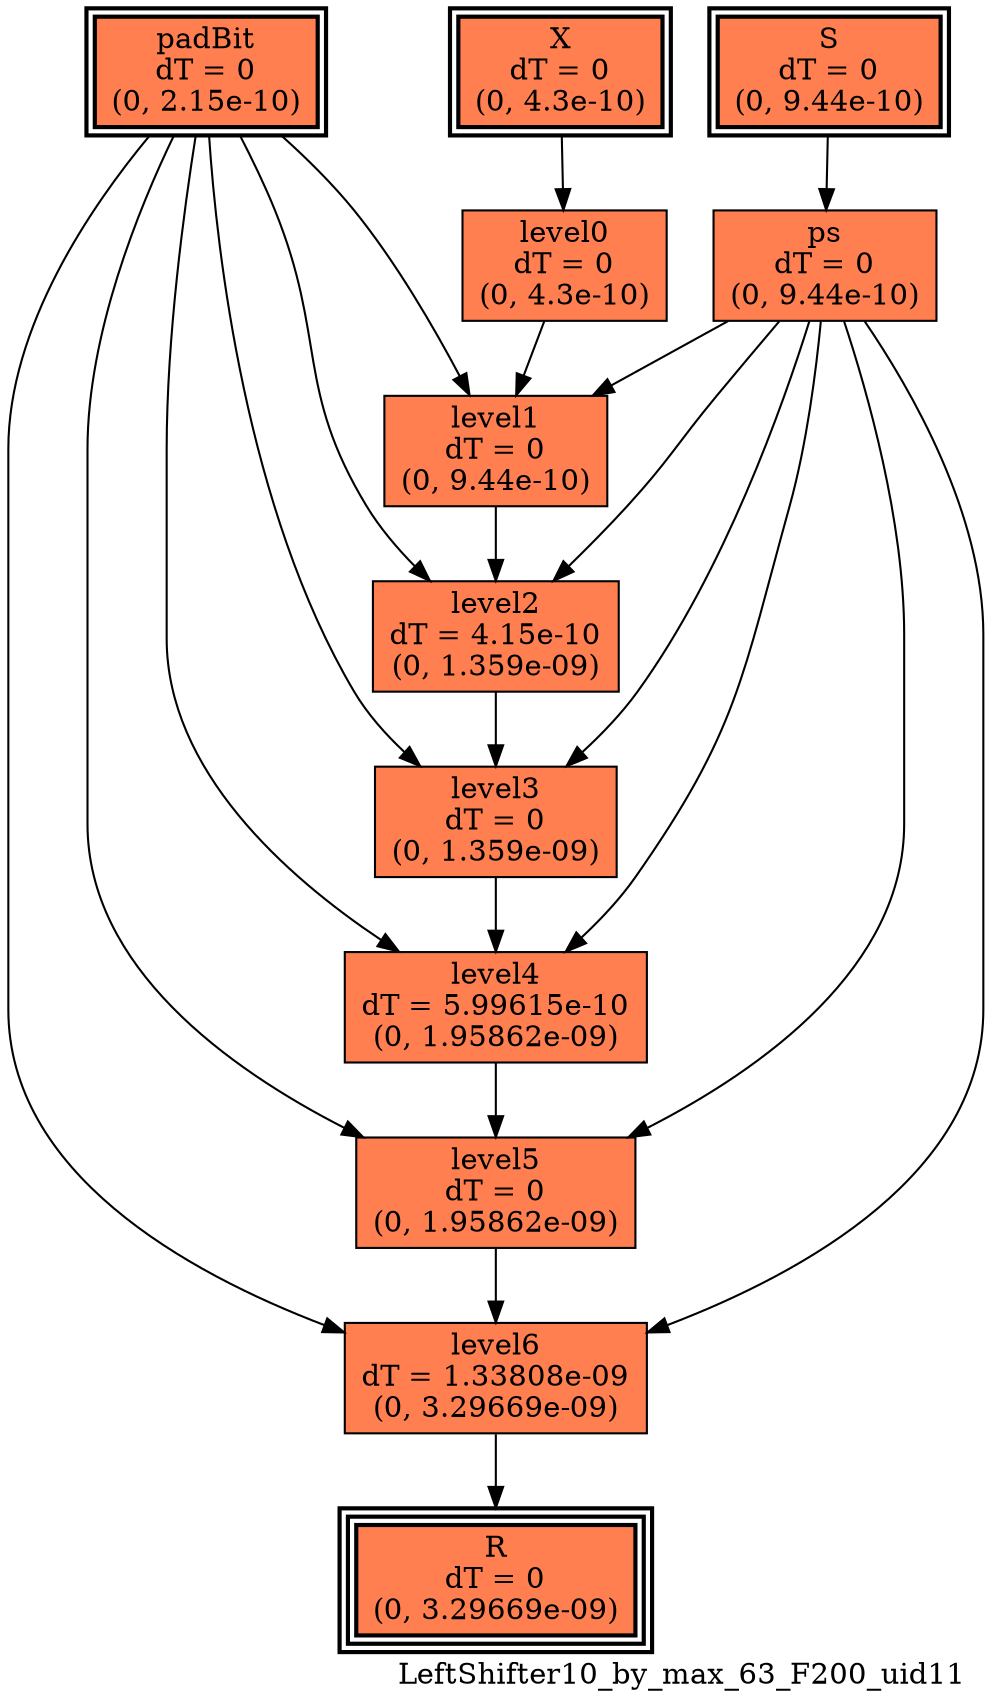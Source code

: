 digraph LeftShifter10_by_max_63_F200_uid11
{
	//graph drawing options
	label=LeftShifter10_by_max_63_F200_uid11;
	labelloc=bottom;
	labeljust=right;
	ratio=auto;
	nodesep=0.25;
	ranksep=0.5;

	//input/output signals of operator LeftShifter10_by_max_63_F200_uid11
	X__LeftShifter10_by_max_63_F200_uid11 [ label="X\ndT = 0\n(0, 4.3e-10)", shape=box, color=black, style="bold, filled", fillcolor=coral, peripheries=2 ];
	S__LeftShifter10_by_max_63_F200_uid11 [ label="S\ndT = 0\n(0, 9.44e-10)", shape=box, color=black, style="bold, filled", fillcolor=coral, peripheries=2 ];
	padBit__LeftShifter10_by_max_63_F200_uid11 [ label="padBit\ndT = 0\n(0, 2.15e-10)", shape=box, color=black, style="bold, filled", fillcolor=coral, peripheries=2 ];
	R__LeftShifter10_by_max_63_F200_uid11 [ label="R\ndT = 0\n(0, 3.29669e-09)", shape=box, color=black, style="bold, filled", fillcolor=coral, peripheries=3 ];
	{rank=same X__LeftShifter10_by_max_63_F200_uid11, S__LeftShifter10_by_max_63_F200_uid11, padBit__LeftShifter10_by_max_63_F200_uid11};
	{rank=same R__LeftShifter10_by_max_63_F200_uid11};
	//internal signals of operator LeftShifter10_by_max_63_F200_uid11
	ps__LeftShifter10_by_max_63_F200_uid11 [ label="ps\ndT = 0\n(0, 9.44e-10)", shape=box, color=black, style=filled, fillcolor=coral, peripheries=1 ];
	level0__LeftShifter10_by_max_63_F200_uid11 [ label="level0\ndT = 0\n(0, 4.3e-10)", shape=box, color=black, style=filled, fillcolor=coral, peripheries=1 ];
	level1__LeftShifter10_by_max_63_F200_uid11 [ label="level1\ndT = 0\n(0, 9.44e-10)", shape=box, color=black, style=filled, fillcolor=coral, peripheries=1 ];
	level2__LeftShifter10_by_max_63_F200_uid11 [ label="level2\ndT = 4.15e-10\n(0, 1.359e-09)", shape=box, color=black, style=filled, fillcolor=coral, peripheries=1 ];
	level3__LeftShifter10_by_max_63_F200_uid11 [ label="level3\ndT = 0\n(0, 1.359e-09)", shape=box, color=black, style=filled, fillcolor=coral, peripheries=1 ];
	level4__LeftShifter10_by_max_63_F200_uid11 [ label="level4\ndT = 5.99615e-10\n(0, 1.95862e-09)", shape=box, color=black, style=filled, fillcolor=coral, peripheries=1 ];
	level5__LeftShifter10_by_max_63_F200_uid11 [ label="level5\ndT = 0\n(0, 1.95862e-09)", shape=box, color=black, style=filled, fillcolor=coral, peripheries=1 ];
	level6__LeftShifter10_by_max_63_F200_uid11 [ label="level6\ndT = 1.33808e-09\n(0, 3.29669e-09)", shape=box, color=black, style=filled, fillcolor=coral, peripheries=1 ];

	//subcomponents of operator LeftShifter10_by_max_63_F200_uid11

	//input and internal signal connections of operator LeftShifter10_by_max_63_F200_uid11
	X__LeftShifter10_by_max_63_F200_uid11 -> level0__LeftShifter10_by_max_63_F200_uid11 [ arrowhead=normal, arrowsize=1.0, arrowtail=normal, color=black, dir=forward  ];
	S__LeftShifter10_by_max_63_F200_uid11 -> ps__LeftShifter10_by_max_63_F200_uid11 [ arrowhead=normal, arrowsize=1.0, arrowtail=normal, color=black, dir=forward  ];
	padBit__LeftShifter10_by_max_63_F200_uid11 -> level1__LeftShifter10_by_max_63_F200_uid11 [ arrowhead=normal, arrowsize=1.0, arrowtail=normal, color=black, dir=forward  ];
	padBit__LeftShifter10_by_max_63_F200_uid11 -> level2__LeftShifter10_by_max_63_F200_uid11 [ arrowhead=normal, arrowsize=1.0, arrowtail=normal, color=black, dir=forward  ];
	padBit__LeftShifter10_by_max_63_F200_uid11 -> level3__LeftShifter10_by_max_63_F200_uid11 [ arrowhead=normal, arrowsize=1.0, arrowtail=normal, color=black, dir=forward  ];
	padBit__LeftShifter10_by_max_63_F200_uid11 -> level4__LeftShifter10_by_max_63_F200_uid11 [ arrowhead=normal, arrowsize=1.0, arrowtail=normal, color=black, dir=forward  ];
	padBit__LeftShifter10_by_max_63_F200_uid11 -> level5__LeftShifter10_by_max_63_F200_uid11 [ arrowhead=normal, arrowsize=1.0, arrowtail=normal, color=black, dir=forward  ];
	padBit__LeftShifter10_by_max_63_F200_uid11 -> level6__LeftShifter10_by_max_63_F200_uid11 [ arrowhead=normal, arrowsize=1.0, arrowtail=normal, color=black, dir=forward  ];
	ps__LeftShifter10_by_max_63_F200_uid11 -> level1__LeftShifter10_by_max_63_F200_uid11 [ arrowhead=normal, arrowsize=1.0, arrowtail=normal, color=black, dir=forward  ];
	ps__LeftShifter10_by_max_63_F200_uid11 -> level2__LeftShifter10_by_max_63_F200_uid11 [ arrowhead=normal, arrowsize=1.0, arrowtail=normal, color=black, dir=forward  ];
	ps__LeftShifter10_by_max_63_F200_uid11 -> level3__LeftShifter10_by_max_63_F200_uid11 [ arrowhead=normal, arrowsize=1.0, arrowtail=normal, color=black, dir=forward  ];
	ps__LeftShifter10_by_max_63_F200_uid11 -> level4__LeftShifter10_by_max_63_F200_uid11 [ arrowhead=normal, arrowsize=1.0, arrowtail=normal, color=black, dir=forward  ];
	ps__LeftShifter10_by_max_63_F200_uid11 -> level5__LeftShifter10_by_max_63_F200_uid11 [ arrowhead=normal, arrowsize=1.0, arrowtail=normal, color=black, dir=forward  ];
	ps__LeftShifter10_by_max_63_F200_uid11 -> level6__LeftShifter10_by_max_63_F200_uid11 [ arrowhead=normal, arrowsize=1.0, arrowtail=normal, color=black, dir=forward  ];
	level0__LeftShifter10_by_max_63_F200_uid11 -> level1__LeftShifter10_by_max_63_F200_uid11 [ arrowhead=normal, arrowsize=1.0, arrowtail=normal, color=black, dir=forward  ];
	level1__LeftShifter10_by_max_63_F200_uid11 -> level2__LeftShifter10_by_max_63_F200_uid11 [ arrowhead=normal, arrowsize=1.0, arrowtail=normal, color=black, dir=forward  ];
	level2__LeftShifter10_by_max_63_F200_uid11 -> level3__LeftShifter10_by_max_63_F200_uid11 [ arrowhead=normal, arrowsize=1.0, arrowtail=normal, color=black, dir=forward  ];
	level3__LeftShifter10_by_max_63_F200_uid11 -> level4__LeftShifter10_by_max_63_F200_uid11 [ arrowhead=normal, arrowsize=1.0, arrowtail=normal, color=black, dir=forward  ];
	level4__LeftShifter10_by_max_63_F200_uid11 -> level5__LeftShifter10_by_max_63_F200_uid11 [ arrowhead=normal, arrowsize=1.0, arrowtail=normal, color=black, dir=forward  ];
	level5__LeftShifter10_by_max_63_F200_uid11 -> level6__LeftShifter10_by_max_63_F200_uid11 [ arrowhead=normal, arrowsize=1.0, arrowtail=normal, color=black, dir=forward  ];
	level6__LeftShifter10_by_max_63_F200_uid11 -> R__LeftShifter10_by_max_63_F200_uid11 [ arrowhead=normal, arrowsize=1.0, arrowtail=normal, color=black, dir=forward  ];
}

